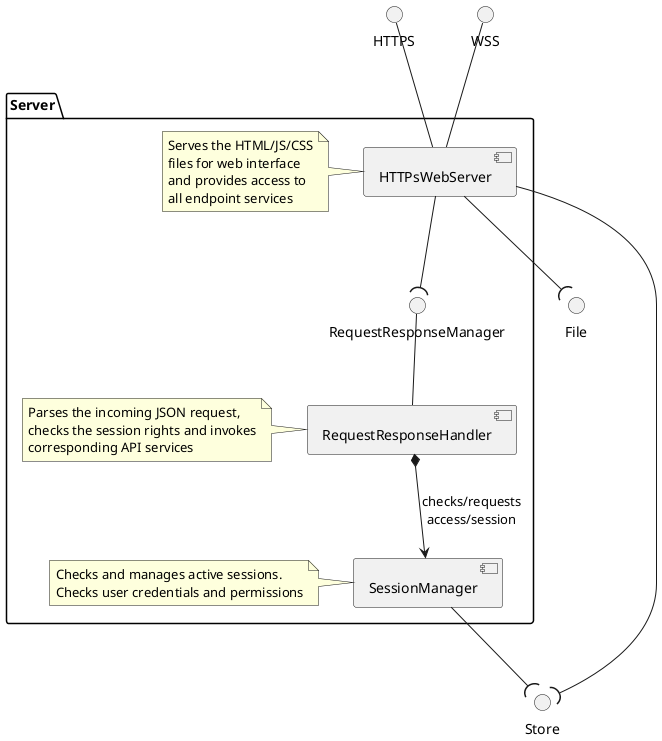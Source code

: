 @startuml
interface "WSS" as WSS
interface "HTTPS" as HTTPS

interface "File" as File
interface "Store" as Store

package Server {
    component "HTTPsWebServer" as webserver

    note left of webserver : Serves the HTML/JS/CSS\nfiles for web interface\nand provides access to\nall endpoint services

    webserver -up- WSS
    webserver -up- HTTPS

    webserver -down-(File
    webserver -down-(Store

    component "SessionManager" as sessionsmgmt
    component "RequestResponseHandler" as requesthandler

    note left of sessionsmgmt : Checks and manages active sessions.\nChecks user credentials and permissions
    note left of requesthandler : Parses the incoming JSON request,\nchecks the session rights and invokes\ncorresponding API services

    interface "RequestResponseManager" as Request
    requesthandler -up- Request

    requesthandler *--> sessionsmgmt : checks/requests\naccess/session

    webserver -down-(Request
    sessionsmgmt -down-(Store
}
@enduml
